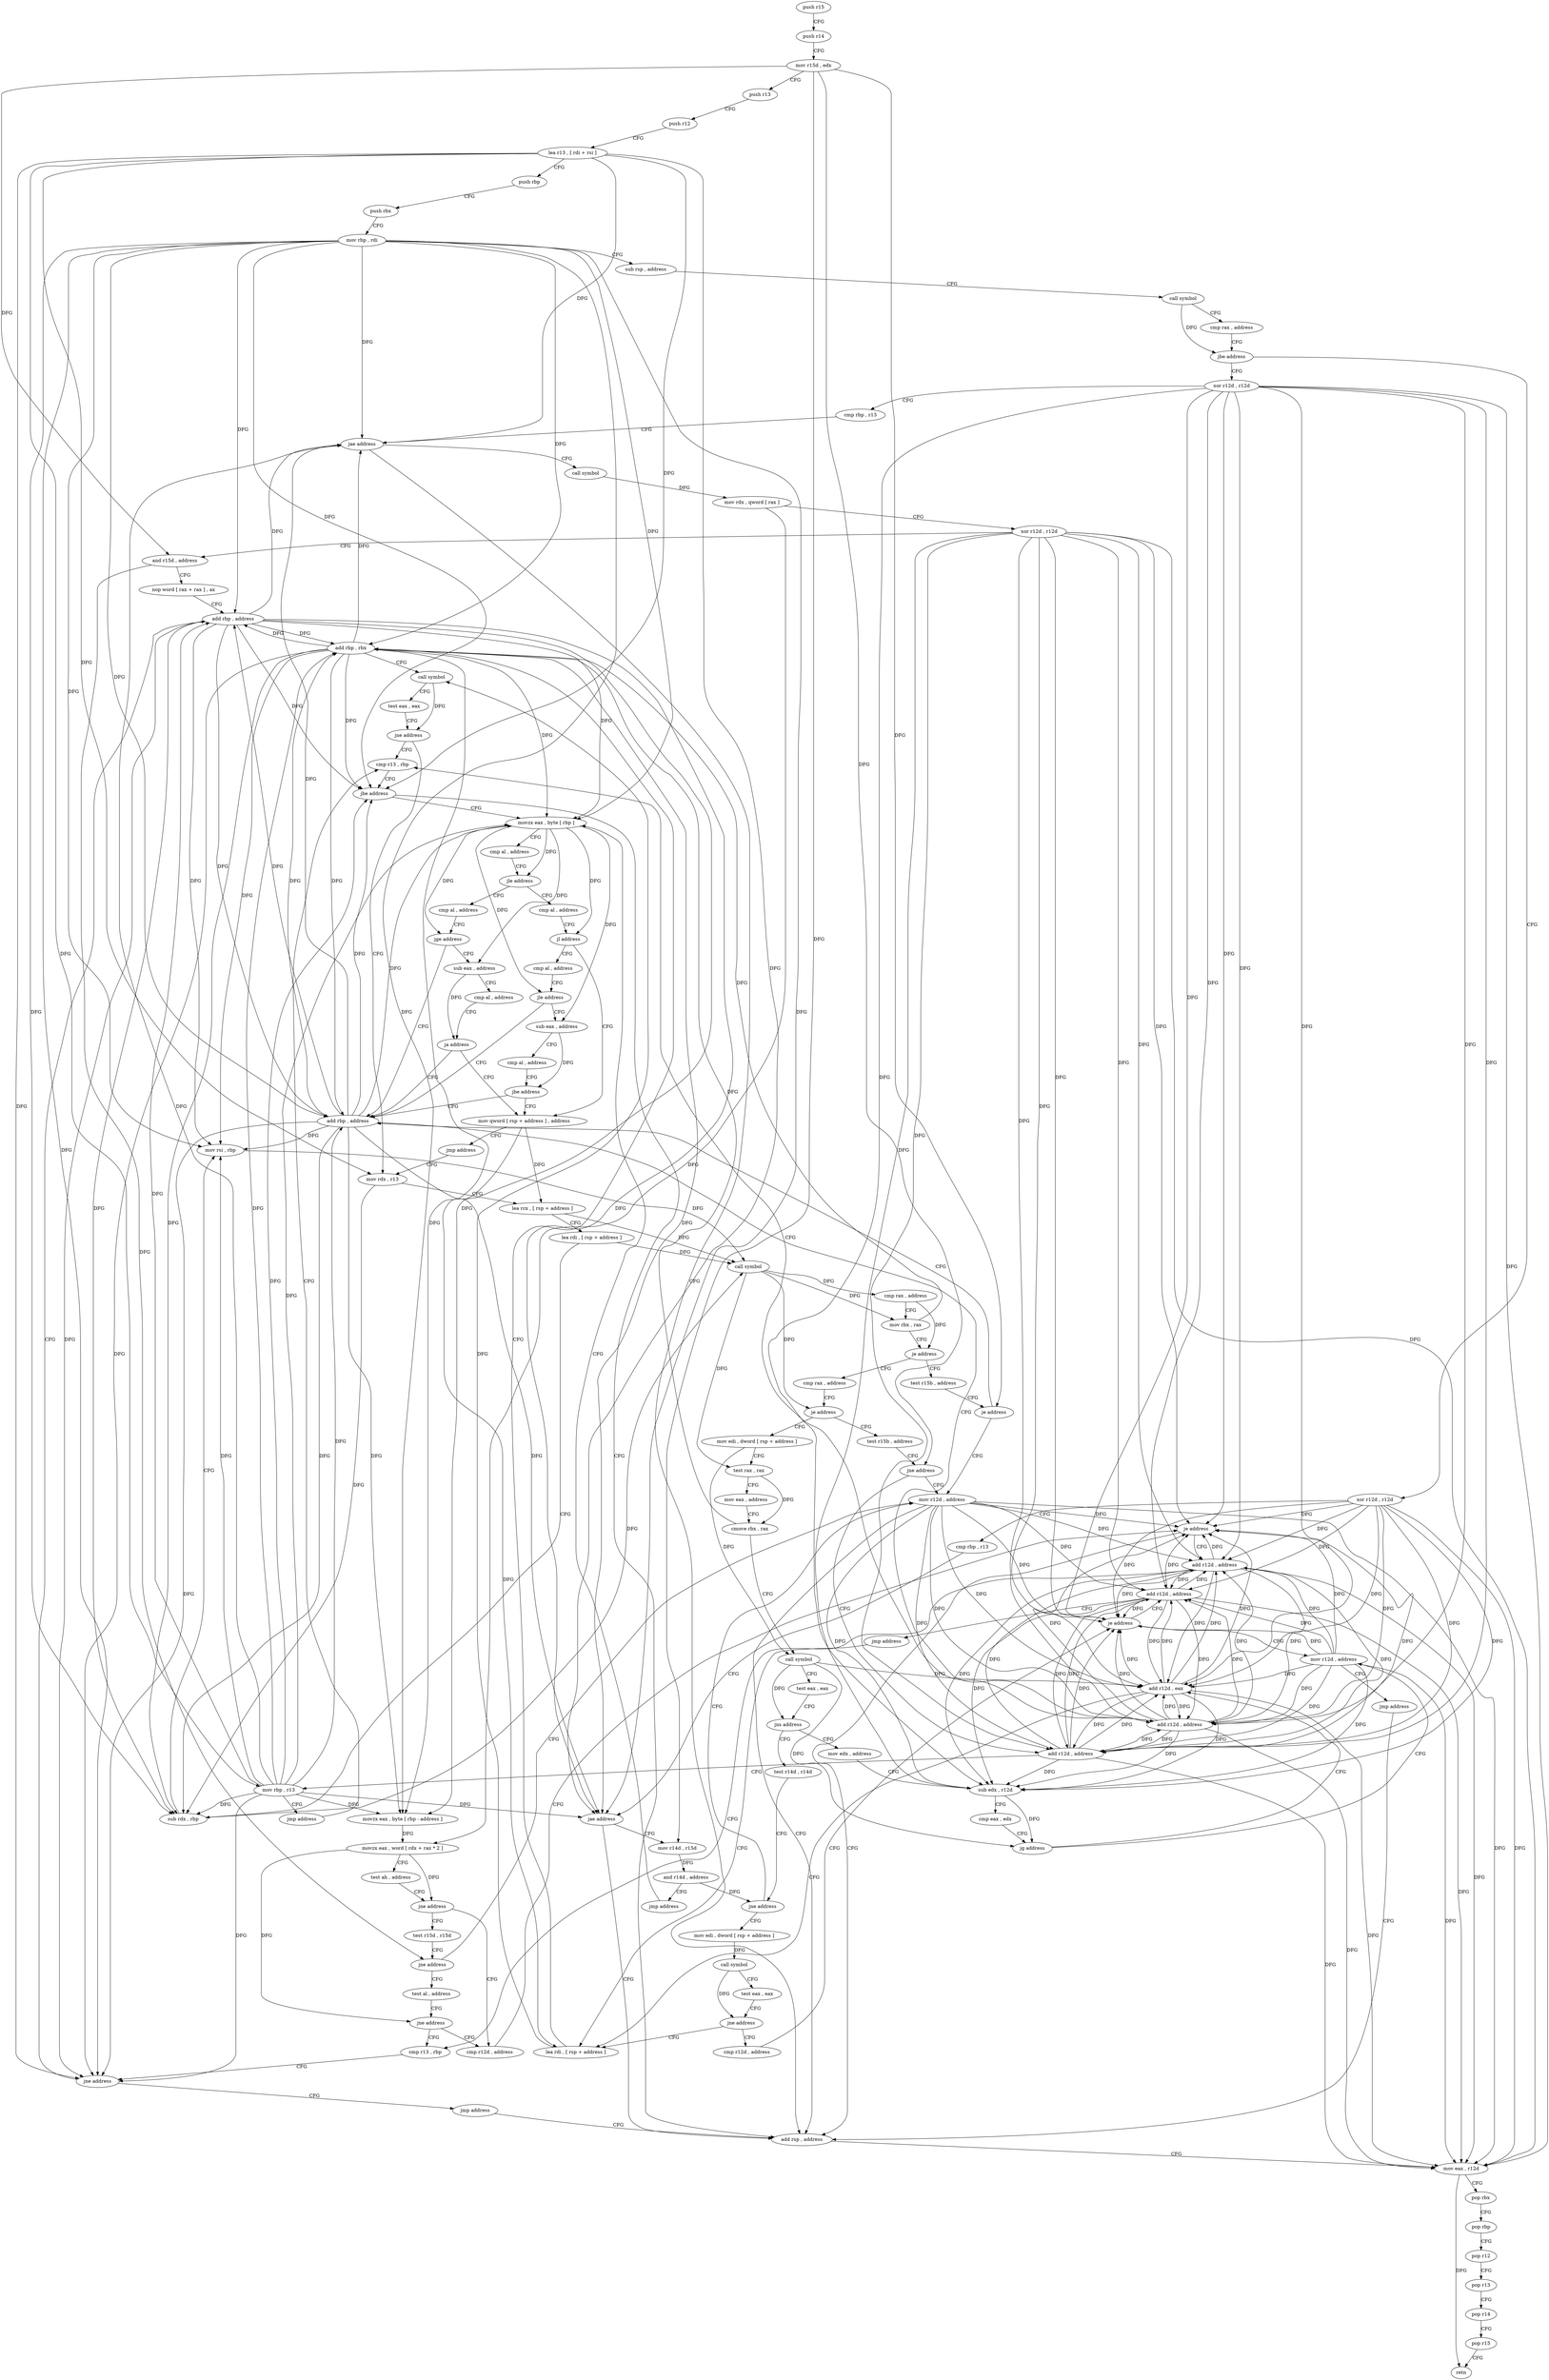 digraph "func" {
"4295408" [label = "push r15" ]
"4295410" [label = "push r14" ]
"4295412" [label = "mov r15d , edx" ]
"4295415" [label = "push r13" ]
"4295417" [label = "push r12" ]
"4295419" [label = "lea r13 , [ rdi + rsi ]" ]
"4295423" [label = "push rbp" ]
"4295424" [label = "push rbx" ]
"4295425" [label = "mov rbp , rdi" ]
"4295428" [label = "sub rsp , address" ]
"4295432" [label = "call symbol" ]
"4295437" [label = "cmp rax , address" ]
"4295441" [label = "jbe address" ]
"4295744" [label = "xor r12d , r12d" ]
"4295447" [label = "xor r12d , r12d" ]
"4295747" [label = "cmp rbp , r13" ]
"4295750" [label = "jae address" ]
"4295688" [label = "add rsp , address" ]
"4295752" [label = "call symbol" ]
"4295450" [label = "cmp rbp , r13" ]
"4295453" [label = "jae address" ]
"4295459" [label = "mov r14d , r15d" ]
"4295692" [label = "mov eax , r12d" ]
"4295695" [label = "pop rbx" ]
"4295696" [label = "pop rbp" ]
"4295697" [label = "pop r12" ]
"4295699" [label = "pop r13" ]
"4295701" [label = "pop r14" ]
"4295703" [label = "pop r15" ]
"4295705" [label = "retn" ]
"4295757" [label = "mov rdx , qword [ rax ]" ]
"4295760" [label = "xor r12d , r12d" ]
"4295763" [label = "and r15d , address" ]
"4295767" [label = "nop word [ rax + rax ] , ax" ]
"4295776" [label = "add rbp , address" ]
"4295462" [label = "and r14d , address" ]
"4295466" [label = "jmp address" ]
"4295500" [label = "movzx eax , byte [ rbp ]" ]
"4295802" [label = "cmp r12d , address" ]
"4295809" [label = "je address" ]
"4295811" [label = "add r12d , address" ]
"4295793" [label = "test r15d , r15d" ]
"4295796" [label = "jne address" ]
"4295682" [label = "mov r12d , address" ]
"4295798" [label = "test al , address" ]
"4295504" [label = "cmp al , address" ]
"4295506" [label = "jle address" ]
"4295472" [label = "cmp al , address" ]
"4295508" [label = "cmp al , address" ]
"4295815" [label = "cmp r13 , rbp" ]
"4295800" [label = "jne address" ]
"4295474" [label = "jge address" ]
"4295483" [label = "add rbp , address" ]
"4295476" [label = "sub eax , address" ]
"4295510" [label = "jl address" ]
"4295523" [label = "mov qword [ rsp + address ] , address" ]
"4295512" [label = "cmp al , address" ]
"4295780" [label = "movzx eax , byte [ rbp - address ]" ]
"4295784" [label = "movzx eax , word [ rdx + rax * 2 ]" ]
"4295788" [label = "test ah , address" ]
"4295791" [label = "jne address" ]
"4295820" [label = "jmp address" ]
"4295818" [label = "jne address" ]
"4295487" [label = "add r12d , address" ]
"4295491" [label = "cmp r13 , rbp" ]
"4295479" [label = "cmp al , address" ]
"4295481" [label = "ja address" ]
"4295532" [label = "jmp address" ]
"4295572" [label = "mov rdx , r13" ]
"4295514" [label = "jle address" ]
"4295516" [label = "sub eax , address" ]
"4295575" [label = "lea rcx , [ rsp + address ]" ]
"4295580" [label = "lea rdi , [ rsp + address ]" ]
"4295585" [label = "sub rdx , rbp" ]
"4295588" [label = "mov rsi , rbp" ]
"4295591" [label = "call symbol" ]
"4295596" [label = "cmp rax , address" ]
"4295600" [label = "mov rbx , rax" ]
"4295603" [label = "je address" ]
"4295672" [label = "test r15b , address" ]
"4295605" [label = "cmp rax , address" ]
"4295519" [label = "cmp al , address" ]
"4295521" [label = "jbe address" ]
"4295676" [label = "je address" ]
"4295609" [label = "je address" ]
"4295712" [label = "test r15b , address" ]
"4295611" [label = "mov edi , dword [ rsp + address ]" ]
"4295716" [label = "jne address" ]
"4295718" [label = "add r12d , address" ]
"4295615" [label = "test rax , rax" ]
"4295618" [label = "mov eax , address" ]
"4295623" [label = "cmove rbx , rax" ]
"4295627" [label = "call symbol" ]
"4295632" [label = "test eax , eax" ]
"4295634" [label = "jns address" ]
"4295536" [label = "mov edx , address" ]
"4295636" [label = "test r14d , r14d" ]
"4295722" [label = "mov rbp , r13" ]
"4295725" [label = "jmp address" ]
"4295541" [label = "sub edx , r12d" ]
"4295544" [label = "cmp eax , edx" ]
"4295546" [label = "jg address" ]
"4295736" [label = "mov r12d , address" ]
"4295552" [label = "add r12d , eax" ]
"4295639" [label = "jne address" ]
"4295641" [label = "mov edi , dword [ rsp + address ]" ]
"4295494" [label = "jbe address" ]
"4295742" [label = "jmp address" ]
"4295555" [label = "lea rdi , [ rsp + address ]" ]
"4295645" [label = "call symbol" ]
"4295650" [label = "test eax , eax" ]
"4295652" [label = "jne address" ]
"4295654" [label = "cmp r12d , address" ]
"4295560" [label = "add rbp , rbx" ]
"4295563" [label = "call symbol" ]
"4295568" [label = "test eax , eax" ]
"4295570" [label = "jne address" ]
"4295661" [label = "je address" ]
"4295663" [label = "add r12d , address" ]
"4295667" [label = "jmp address" ]
"4295408" -> "4295410" [ label = "CFG" ]
"4295410" -> "4295412" [ label = "CFG" ]
"4295412" -> "4295415" [ label = "CFG" ]
"4295412" -> "4295763" [ label = "DFG" ]
"4295412" -> "4295459" [ label = "DFG" ]
"4295412" -> "4295676" [ label = "DFG" ]
"4295412" -> "4295716" [ label = "DFG" ]
"4295415" -> "4295417" [ label = "CFG" ]
"4295417" -> "4295419" [ label = "CFG" ]
"4295419" -> "4295423" [ label = "CFG" ]
"4295419" -> "4295750" [ label = "DFG" ]
"4295419" -> "4295453" [ label = "DFG" ]
"4295419" -> "4295818" [ label = "DFG" ]
"4295419" -> "4295494" [ label = "DFG" ]
"4295419" -> "4295572" [ label = "DFG" ]
"4295419" -> "4295722" [ label = "DFG" ]
"4295423" -> "4295424" [ label = "CFG" ]
"4295424" -> "4295425" [ label = "CFG" ]
"4295425" -> "4295428" [ label = "CFG" ]
"4295425" -> "4295750" [ label = "DFG" ]
"4295425" -> "4295453" [ label = "DFG" ]
"4295425" -> "4295776" [ label = "DFG" ]
"4295425" -> "4295780" [ label = "DFG" ]
"4295425" -> "4295500" [ label = "DFG" ]
"4295425" -> "4295483" [ label = "DFG" ]
"4295425" -> "4295818" [ label = "DFG" ]
"4295425" -> "4295494" [ label = "DFG" ]
"4295425" -> "4295585" [ label = "DFG" ]
"4295425" -> "4295588" [ label = "DFG" ]
"4295425" -> "4295560" [ label = "DFG" ]
"4295428" -> "4295432" [ label = "CFG" ]
"4295432" -> "4295437" [ label = "CFG" ]
"4295432" -> "4295441" [ label = "DFG" ]
"4295437" -> "4295441" [ label = "CFG" ]
"4295441" -> "4295744" [ label = "CFG" ]
"4295441" -> "4295447" [ label = "CFG" ]
"4295744" -> "4295747" [ label = "CFG" ]
"4295744" -> "4295692" [ label = "DFG" ]
"4295744" -> "4295809" [ label = "DFG" ]
"4295744" -> "4295811" [ label = "DFG" ]
"4295744" -> "4295487" [ label = "DFG" ]
"4295744" -> "4295718" [ label = "DFG" ]
"4295744" -> "4295541" [ label = "DFG" ]
"4295744" -> "4295552" [ label = "DFG" ]
"4295744" -> "4295661" [ label = "DFG" ]
"4295744" -> "4295663" [ label = "DFG" ]
"4295447" -> "4295450" [ label = "CFG" ]
"4295447" -> "4295692" [ label = "DFG" ]
"4295447" -> "4295809" [ label = "DFG" ]
"4295447" -> "4295811" [ label = "DFG" ]
"4295447" -> "4295487" [ label = "DFG" ]
"4295447" -> "4295718" [ label = "DFG" ]
"4295447" -> "4295541" [ label = "DFG" ]
"4295447" -> "4295552" [ label = "DFG" ]
"4295447" -> "4295661" [ label = "DFG" ]
"4295447" -> "4295663" [ label = "DFG" ]
"4295747" -> "4295750" [ label = "CFG" ]
"4295750" -> "4295688" [ label = "CFG" ]
"4295750" -> "4295752" [ label = "CFG" ]
"4295688" -> "4295692" [ label = "CFG" ]
"4295752" -> "4295757" [ label = "DFG" ]
"4295450" -> "4295453" [ label = "CFG" ]
"4295453" -> "4295688" [ label = "CFG" ]
"4295453" -> "4295459" [ label = "CFG" ]
"4295459" -> "4295462" [ label = "DFG" ]
"4295692" -> "4295695" [ label = "CFG" ]
"4295692" -> "4295705" [ label = "DFG" ]
"4295695" -> "4295696" [ label = "CFG" ]
"4295696" -> "4295697" [ label = "CFG" ]
"4295697" -> "4295699" [ label = "CFG" ]
"4295699" -> "4295701" [ label = "CFG" ]
"4295701" -> "4295703" [ label = "CFG" ]
"4295703" -> "4295705" [ label = "CFG" ]
"4295757" -> "4295760" [ label = "CFG" ]
"4295757" -> "4295784" [ label = "DFG" ]
"4295760" -> "4295763" [ label = "CFG" ]
"4295760" -> "4295692" [ label = "DFG" ]
"4295760" -> "4295809" [ label = "DFG" ]
"4295760" -> "4295811" [ label = "DFG" ]
"4295760" -> "4295487" [ label = "DFG" ]
"4295760" -> "4295718" [ label = "DFG" ]
"4295760" -> "4295541" [ label = "DFG" ]
"4295760" -> "4295552" [ label = "DFG" ]
"4295760" -> "4295661" [ label = "DFG" ]
"4295760" -> "4295663" [ label = "DFG" ]
"4295763" -> "4295767" [ label = "CFG" ]
"4295763" -> "4295796" [ label = "DFG" ]
"4295767" -> "4295776" [ label = "CFG" ]
"4295776" -> "4295780" [ label = "DFG" ]
"4295776" -> "4295750" [ label = "DFG" ]
"4295776" -> "4295453" [ label = "DFG" ]
"4295776" -> "4295500" [ label = "DFG" ]
"4295776" -> "4295483" [ label = "DFG" ]
"4295776" -> "4295818" [ label = "DFG" ]
"4295776" -> "4295494" [ label = "DFG" ]
"4295776" -> "4295585" [ label = "DFG" ]
"4295776" -> "4295588" [ label = "DFG" ]
"4295776" -> "4295560" [ label = "DFG" ]
"4295462" -> "4295466" [ label = "CFG" ]
"4295462" -> "4295639" [ label = "DFG" ]
"4295466" -> "4295500" [ label = "CFG" ]
"4295500" -> "4295504" [ label = "CFG" ]
"4295500" -> "4295506" [ label = "DFG" ]
"4295500" -> "4295474" [ label = "DFG" ]
"4295500" -> "4295510" [ label = "DFG" ]
"4295500" -> "4295476" [ label = "DFG" ]
"4295500" -> "4295514" [ label = "DFG" ]
"4295500" -> "4295516" [ label = "DFG" ]
"4295802" -> "4295809" [ label = "CFG" ]
"4295809" -> "4295688" [ label = "CFG" ]
"4295809" -> "4295811" [ label = "CFG" ]
"4295811" -> "4295815" [ label = "CFG" ]
"4295811" -> "4295692" [ label = "DFG" ]
"4295811" -> "4295809" [ label = "DFG" ]
"4295811" -> "4295487" [ label = "DFG" ]
"4295811" -> "4295718" [ label = "DFG" ]
"4295811" -> "4295541" [ label = "DFG" ]
"4295811" -> "4295552" [ label = "DFG" ]
"4295811" -> "4295661" [ label = "DFG" ]
"4295811" -> "4295663" [ label = "DFG" ]
"4295793" -> "4295796" [ label = "CFG" ]
"4295796" -> "4295682" [ label = "CFG" ]
"4295796" -> "4295798" [ label = "CFG" ]
"4295682" -> "4295688" [ label = "CFG" ]
"4295682" -> "4295692" [ label = "DFG" ]
"4295682" -> "4295809" [ label = "DFG" ]
"4295682" -> "4295811" [ label = "DFG" ]
"4295682" -> "4295487" [ label = "DFG" ]
"4295682" -> "4295718" [ label = "DFG" ]
"4295682" -> "4295541" [ label = "DFG" ]
"4295682" -> "4295552" [ label = "DFG" ]
"4295682" -> "4295661" [ label = "DFG" ]
"4295682" -> "4295663" [ label = "DFG" ]
"4295798" -> "4295800" [ label = "CFG" ]
"4295504" -> "4295506" [ label = "CFG" ]
"4295506" -> "4295472" [ label = "CFG" ]
"4295506" -> "4295508" [ label = "CFG" ]
"4295472" -> "4295474" [ label = "CFG" ]
"4295508" -> "4295510" [ label = "CFG" ]
"4295815" -> "4295818" [ label = "CFG" ]
"4295800" -> "4295815" [ label = "CFG" ]
"4295800" -> "4295802" [ label = "CFG" ]
"4295474" -> "4295483" [ label = "CFG" ]
"4295474" -> "4295476" [ label = "CFG" ]
"4295483" -> "4295487" [ label = "CFG" ]
"4295483" -> "4295776" [ label = "DFG" ]
"4295483" -> "4295780" [ label = "DFG" ]
"4295483" -> "4295500" [ label = "DFG" ]
"4295483" -> "4295750" [ label = "DFG" ]
"4295483" -> "4295453" [ label = "DFG" ]
"4295483" -> "4295818" [ label = "DFG" ]
"4295483" -> "4295494" [ label = "DFG" ]
"4295483" -> "4295585" [ label = "DFG" ]
"4295483" -> "4295588" [ label = "DFG" ]
"4295483" -> "4295560" [ label = "DFG" ]
"4295476" -> "4295479" [ label = "CFG" ]
"4295476" -> "4295481" [ label = "DFG" ]
"4295510" -> "4295523" [ label = "CFG" ]
"4295510" -> "4295512" [ label = "CFG" ]
"4295523" -> "4295532" [ label = "CFG" ]
"4295523" -> "4295575" [ label = "DFG" ]
"4295523" -> "4295555" [ label = "DFG" ]
"4295512" -> "4295514" [ label = "CFG" ]
"4295780" -> "4295784" [ label = "DFG" ]
"4295784" -> "4295788" [ label = "CFG" ]
"4295784" -> "4295791" [ label = "DFG" ]
"4295784" -> "4295800" [ label = "DFG" ]
"4295788" -> "4295791" [ label = "CFG" ]
"4295791" -> "4295802" [ label = "CFG" ]
"4295791" -> "4295793" [ label = "CFG" ]
"4295820" -> "4295688" [ label = "CFG" ]
"4295818" -> "4295776" [ label = "CFG" ]
"4295818" -> "4295820" [ label = "CFG" ]
"4295487" -> "4295491" [ label = "CFG" ]
"4295487" -> "4295692" [ label = "DFG" ]
"4295487" -> "4295809" [ label = "DFG" ]
"4295487" -> "4295811" [ label = "DFG" ]
"4295487" -> "4295718" [ label = "DFG" ]
"4295487" -> "4295541" [ label = "DFG" ]
"4295487" -> "4295552" [ label = "DFG" ]
"4295487" -> "4295661" [ label = "DFG" ]
"4295487" -> "4295663" [ label = "DFG" ]
"4295491" -> "4295494" [ label = "CFG" ]
"4295479" -> "4295481" [ label = "CFG" ]
"4295481" -> "4295523" [ label = "CFG" ]
"4295481" -> "4295483" [ label = "CFG" ]
"4295532" -> "4295572" [ label = "CFG" ]
"4295572" -> "4295575" [ label = "CFG" ]
"4295572" -> "4295585" [ label = "DFG" ]
"4295514" -> "4295483" [ label = "CFG" ]
"4295514" -> "4295516" [ label = "CFG" ]
"4295516" -> "4295519" [ label = "CFG" ]
"4295516" -> "4295521" [ label = "DFG" ]
"4295575" -> "4295580" [ label = "CFG" ]
"4295575" -> "4295591" [ label = "DFG" ]
"4295580" -> "4295585" [ label = "CFG" ]
"4295580" -> "4295591" [ label = "DFG" ]
"4295585" -> "4295588" [ label = "CFG" ]
"4295585" -> "4295591" [ label = "DFG" ]
"4295588" -> "4295591" [ label = "DFG" ]
"4295591" -> "4295596" [ label = "DFG" ]
"4295591" -> "4295600" [ label = "DFG" ]
"4295591" -> "4295609" [ label = "DFG" ]
"4295591" -> "4295615" [ label = "DFG" ]
"4295596" -> "4295600" [ label = "CFG" ]
"4295596" -> "4295603" [ label = "DFG" ]
"4295600" -> "4295603" [ label = "CFG" ]
"4295600" -> "4295560" [ label = "DFG" ]
"4295603" -> "4295672" [ label = "CFG" ]
"4295603" -> "4295605" [ label = "CFG" ]
"4295672" -> "4295676" [ label = "CFG" ]
"4295605" -> "4295609" [ label = "CFG" ]
"4295519" -> "4295521" [ label = "CFG" ]
"4295521" -> "4295483" [ label = "CFG" ]
"4295521" -> "4295523" [ label = "CFG" ]
"4295676" -> "4295483" [ label = "CFG" ]
"4295676" -> "4295682" [ label = "CFG" ]
"4295609" -> "4295712" [ label = "CFG" ]
"4295609" -> "4295611" [ label = "CFG" ]
"4295712" -> "4295716" [ label = "CFG" ]
"4295611" -> "4295615" [ label = "CFG" ]
"4295611" -> "4295627" [ label = "DFG" ]
"4295716" -> "4295682" [ label = "CFG" ]
"4295716" -> "4295718" [ label = "CFG" ]
"4295718" -> "4295722" [ label = "CFG" ]
"4295718" -> "4295692" [ label = "DFG" ]
"4295718" -> "4295809" [ label = "DFG" ]
"4295718" -> "4295811" [ label = "DFG" ]
"4295718" -> "4295487" [ label = "DFG" ]
"4295718" -> "4295541" [ label = "DFG" ]
"4295718" -> "4295552" [ label = "DFG" ]
"4295718" -> "4295661" [ label = "DFG" ]
"4295718" -> "4295663" [ label = "DFG" ]
"4295615" -> "4295618" [ label = "CFG" ]
"4295615" -> "4295623" [ label = "DFG" ]
"4295618" -> "4295623" [ label = "CFG" ]
"4295623" -> "4295627" [ label = "CFG" ]
"4295623" -> "4295560" [ label = "DFG" ]
"4295627" -> "4295632" [ label = "CFG" ]
"4295627" -> "4295634" [ label = "DFG" ]
"4295627" -> "4295546" [ label = "DFG" ]
"4295627" -> "4295552" [ label = "DFG" ]
"4295632" -> "4295634" [ label = "CFG" ]
"4295634" -> "4295536" [ label = "CFG" ]
"4295634" -> "4295636" [ label = "CFG" ]
"4295536" -> "4295541" [ label = "CFG" ]
"4295636" -> "4295639" [ label = "CFG" ]
"4295722" -> "4295725" [ label = "CFG" ]
"4295722" -> "4295776" [ label = "DFG" ]
"4295722" -> "4295780" [ label = "DFG" ]
"4295722" -> "4295500" [ label = "DFG" ]
"4295722" -> "4295483" [ label = "DFG" ]
"4295722" -> "4295818" [ label = "DFG" ]
"4295722" -> "4295494" [ label = "DFG" ]
"4295722" -> "4295585" [ label = "DFG" ]
"4295722" -> "4295588" [ label = "DFG" ]
"4295722" -> "4295750" [ label = "DFG" ]
"4295722" -> "4295453" [ label = "DFG" ]
"4295722" -> "4295560" [ label = "DFG" ]
"4295725" -> "4295491" [ label = "CFG" ]
"4295541" -> "4295544" [ label = "CFG" ]
"4295541" -> "4295546" [ label = "DFG" ]
"4295544" -> "4295546" [ label = "CFG" ]
"4295546" -> "4295736" [ label = "CFG" ]
"4295546" -> "4295552" [ label = "CFG" ]
"4295736" -> "4295742" [ label = "CFG" ]
"4295736" -> "4295692" [ label = "DFG" ]
"4295736" -> "4295809" [ label = "DFG" ]
"4295736" -> "4295811" [ label = "DFG" ]
"4295736" -> "4295487" [ label = "DFG" ]
"4295736" -> "4295718" [ label = "DFG" ]
"4295736" -> "4295541" [ label = "DFG" ]
"4295736" -> "4295552" [ label = "DFG" ]
"4295736" -> "4295661" [ label = "DFG" ]
"4295736" -> "4295663" [ label = "DFG" ]
"4295552" -> "4295555" [ label = "CFG" ]
"4295552" -> "4295692" [ label = "DFG" ]
"4295552" -> "4295809" [ label = "DFG" ]
"4295552" -> "4295811" [ label = "DFG" ]
"4295552" -> "4295487" [ label = "DFG" ]
"4295552" -> "4295718" [ label = "DFG" ]
"4295552" -> "4295541" [ label = "DFG" ]
"4295552" -> "4295661" [ label = "DFG" ]
"4295552" -> "4295663" [ label = "DFG" ]
"4295639" -> "4295682" [ label = "CFG" ]
"4295639" -> "4295641" [ label = "CFG" ]
"4295641" -> "4295645" [ label = "DFG" ]
"4295494" -> "4295688" [ label = "CFG" ]
"4295494" -> "4295500" [ label = "CFG" ]
"4295742" -> "4295688" [ label = "CFG" ]
"4295555" -> "4295560" [ label = "CFG" ]
"4295555" -> "4295563" [ label = "DFG" ]
"4295645" -> "4295650" [ label = "CFG" ]
"4295645" -> "4295652" [ label = "DFG" ]
"4295650" -> "4295652" [ label = "CFG" ]
"4295652" -> "4295555" [ label = "CFG" ]
"4295652" -> "4295654" [ label = "CFG" ]
"4295654" -> "4295661" [ label = "CFG" ]
"4295560" -> "4295563" [ label = "CFG" ]
"4295560" -> "4295776" [ label = "DFG" ]
"4295560" -> "4295780" [ label = "DFG" ]
"4295560" -> "4295500" [ label = "DFG" ]
"4295560" -> "4295483" [ label = "DFG" ]
"4295560" -> "4295818" [ label = "DFG" ]
"4295560" -> "4295494" [ label = "DFG" ]
"4295560" -> "4295585" [ label = "DFG" ]
"4295560" -> "4295588" [ label = "DFG" ]
"4295560" -> "4295750" [ label = "DFG" ]
"4295560" -> "4295453" [ label = "DFG" ]
"4295563" -> "4295568" [ label = "CFG" ]
"4295563" -> "4295570" [ label = "DFG" ]
"4295568" -> "4295570" [ label = "CFG" ]
"4295570" -> "4295491" [ label = "CFG" ]
"4295570" -> "4295572" [ label = "CFG" ]
"4295661" -> "4295736" [ label = "CFG" ]
"4295661" -> "4295663" [ label = "CFG" ]
"4295663" -> "4295667" [ label = "CFG" ]
"4295663" -> "4295692" [ label = "DFG" ]
"4295663" -> "4295809" [ label = "DFG" ]
"4295663" -> "4295811" [ label = "DFG" ]
"4295663" -> "4295487" [ label = "DFG" ]
"4295663" -> "4295718" [ label = "DFG" ]
"4295663" -> "4295541" [ label = "DFG" ]
"4295663" -> "4295661" [ label = "DFG" ]
"4295663" -> "4295552" [ label = "DFG" ]
"4295667" -> "4295555" [ label = "CFG" ]
}
